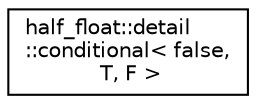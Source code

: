 digraph "Graphical Class Hierarchy"
{
  edge [fontname="Helvetica",fontsize="10",labelfontname="Helvetica",labelfontsize="10"];
  node [fontname="Helvetica",fontsize="10",shape=record];
  rankdir="LR";
  Node1 [label="half_float::detail\l::conditional\< false,\l T, F \>",height=0.2,width=0.4,color="black", fillcolor="white", style="filled",URL="$structhalf__float_1_1detail_1_1conditional_3_01false_00_01T_00_01F_01_4.html"];
}

